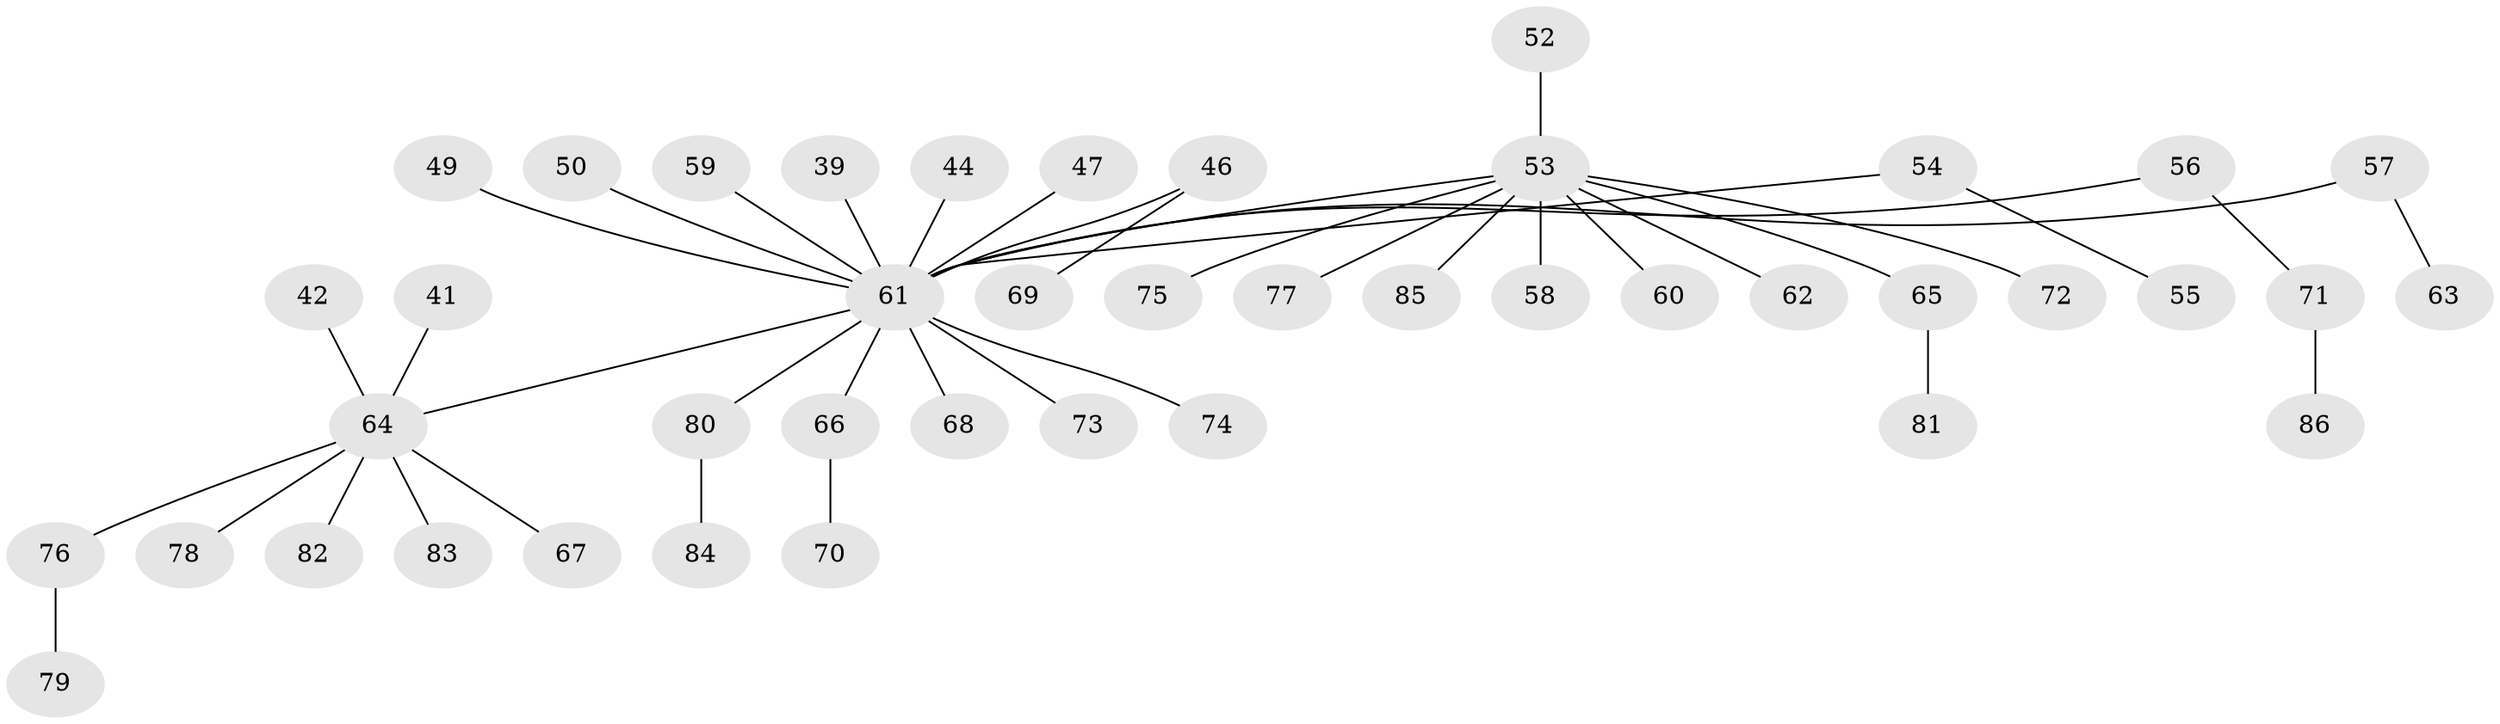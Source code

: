 // original degree distribution, {4: 0.05813953488372093, 7: 0.023255813953488372, 3: 0.11627906976744186, 2: 0.2441860465116279, 5: 0.046511627906976744, 1: 0.5116279069767442}
// Generated by graph-tools (version 1.1) at 2025/53/03/09/25 04:53:24]
// undirected, 43 vertices, 42 edges
graph export_dot {
graph [start="1"]
  node [color=gray90,style=filled];
  39;
  41;
  42;
  44;
  46 [super="+16"];
  47;
  49;
  50;
  52;
  53 [super="+33+31+37+38+48"];
  54 [super="+51"];
  55;
  56 [super="+3+34"];
  57;
  58;
  59;
  60;
  61 [super="+11+1+5+6+14+17+23+25+26+20+28+40"];
  62;
  63;
  64 [super="+27+45+29"];
  65;
  66;
  67;
  68;
  69 [super="+32"];
  70;
  71;
  72;
  73;
  74;
  75;
  76;
  77;
  78;
  79;
  80;
  81;
  82;
  83;
  84;
  85 [super="+24"];
  86;
  39 -- 61;
  41 -- 64;
  42 -- 64;
  44 -- 61;
  46 -- 61;
  46 -- 69;
  47 -- 61;
  49 -- 61;
  50 -- 61;
  52 -- 53;
  53 -- 60;
  53 -- 77;
  53 -- 65;
  53 -- 72;
  53 -- 75;
  53 -- 85;
  53 -- 58;
  53 -- 61;
  53 -- 62;
  54 -- 61;
  54 -- 55;
  56 -- 61;
  56 -- 71;
  57 -- 63;
  57 -- 61;
  59 -- 61;
  61 -- 80;
  61 -- 66;
  61 -- 68;
  61 -- 74;
  61 -- 64;
  61 -- 73;
  64 -- 82;
  64 -- 67;
  64 -- 76;
  64 -- 83;
  64 -- 78;
  65 -- 81;
  66 -- 70;
  71 -- 86;
  76 -- 79;
  80 -- 84;
}
